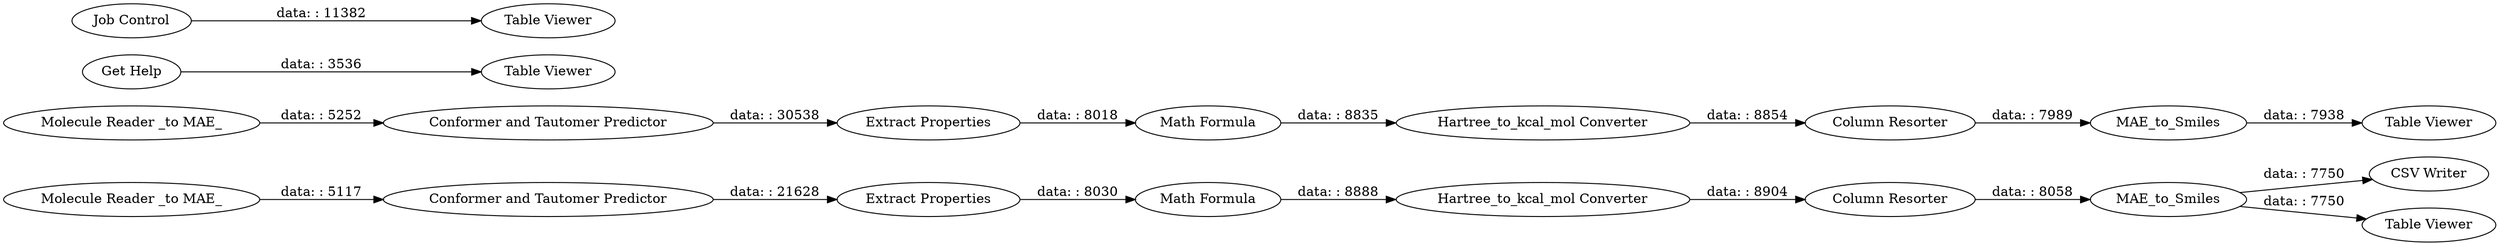 digraph {
	"-7644782137747187665_51" [label="CSV Writer"]
	"-7644782137747187665_66" [label="Conformer and Tautomer Predictor"]
	"-7644782137747187665_40" [label="Table Viewer"]
	"-7644782137747187665_54" [label="Math Formula"]
	"-7644782137747187665_28" [label="Table Viewer"]
	"-7644782137747187665_62" [label="Extract Properties"]
	"-7644782137747187665_64" [label="Table Viewer"]
	"-7644782137747187665_55" [label="Column Resorter"]
	"-7644782137747187665_60" [label="Math Formula"]
	"-7644782137747187665_39" [label="Get Help"]
	"-7644782137747187665_43" [label="Extract Properties"]
	"-7644782137747187665_41" [label=MAE_to_Smiles]
	"-7644782137747187665_61" [label="Column Resorter"]
	"-7644782137747187665_13" [label="Molecule Reader _to MAE_"]
	"-7644782137747187665_53" [label="Hartree_to_kcal_mol Converter"]
	"-7644782137747187665_63" [label=MAE_to_Smiles]
	"-7644782137747187665_26" [label="Job Control"]
	"-7644782137747187665_29" [label="Molecule Reader _to MAE_"]
	"-7644782137747187665_42" [label="Table Viewer"]
	"-7644782137747187665_59" [label="Hartree_to_kcal_mol Converter"]
	"-7644782137747187665_65" [label="Conformer and Tautomer Predictor"]
	"-7644782137747187665_26" -> "-7644782137747187665_28" [label="data: : 11382"]
	"-7644782137747187665_55" -> "-7644782137747187665_41" [label="data: : 7989"]
	"-7644782137747187665_60" -> "-7644782137747187665_59" [label="data: : 8888"]
	"-7644782137747187665_13" -> "-7644782137747187665_65" [label="data: : 5117"]
	"-7644782137747187665_39" -> "-7644782137747187665_40" [label="data: : 3536"]
	"-7644782137747187665_59" -> "-7644782137747187665_61" [label="data: : 8904"]
	"-7644782137747187665_29" -> "-7644782137747187665_66" [label="data: : 5252"]
	"-7644782137747187665_43" -> "-7644782137747187665_54" [label="data: : 8018"]
	"-7644782137747187665_41" -> "-7644782137747187665_42" [label="data: : 7938"]
	"-7644782137747187665_63" -> "-7644782137747187665_51" [label="data: : 7750"]
	"-7644782137747187665_53" -> "-7644782137747187665_55" [label="data: : 8854"]
	"-7644782137747187665_62" -> "-7644782137747187665_60" [label="data: : 8030"]
	"-7644782137747187665_66" -> "-7644782137747187665_43" [label="data: : 30538"]
	"-7644782137747187665_63" -> "-7644782137747187665_64" [label="data: : 7750"]
	"-7644782137747187665_54" -> "-7644782137747187665_53" [label="data: : 8835"]
	"-7644782137747187665_65" -> "-7644782137747187665_62" [label="data: : 21628"]
	"-7644782137747187665_61" -> "-7644782137747187665_63" [label="data: : 8058"]
	rankdir=LR
}
